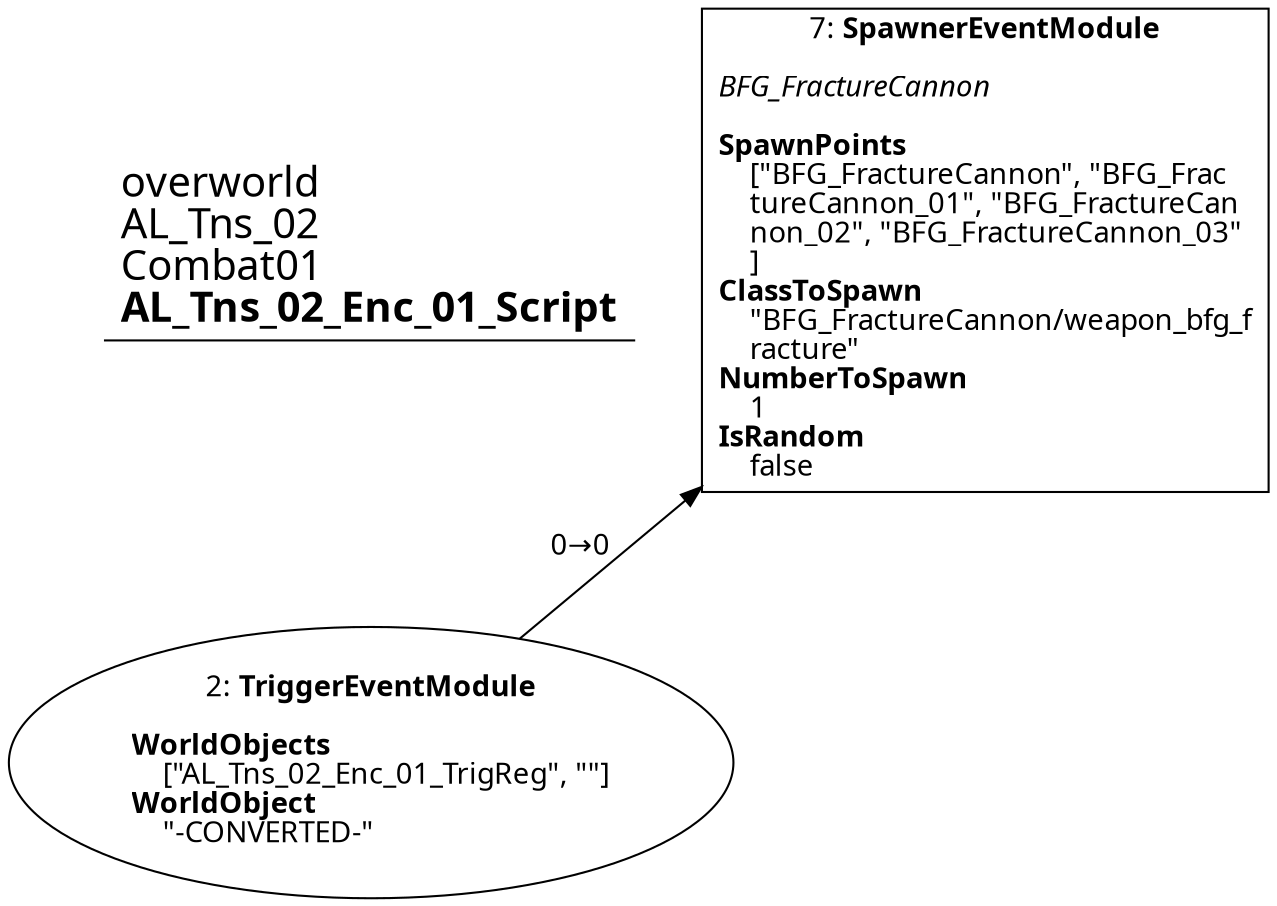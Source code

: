 digraph {
    layout = fdp;
    overlap = prism;
    sep = "+16";
    splines = spline;

    node [ shape = box ];

    graph [ fontname = "Segoe UI" ];
    node [ fontname = "Segoe UI" ];
    edge [ fontname = "Segoe UI" ];

    2 [ label = <2: <b>TriggerEventModule</b><br/><br/><b>WorldObjects</b><br align="left"/>    [&quot;AL_Tns_02_Enc_01_TrigReg&quot;, &quot;&quot;]<br align="left"/><b>WorldObject</b><br align="left"/>    &quot;-CONVERTED-&quot;<br align="left"/>> ];
    2 [ shape = oval ]
    2 [ pos = "-0.049000002,-0.532!" ];
    2 -> 7 [ label = "0→0" ];

    7 [ label = <7: <b>SpawnerEventModule</b><br/><br/><i>BFG_FractureCannon<br align="left"/></i><br align="left"/><b>SpawnPoints</b><br align="left"/>    [&quot;BFG_FractureCannon&quot;, &quot;BFG_Frac<br align="left"/>    tureCannon_01&quot;, &quot;BFG_FractureCan<br align="left"/>    non_02&quot;, &quot;BFG_FractureCannon_03&quot;<br align="left"/>    ]<br align="left"/><b>ClassToSpawn</b><br align="left"/>    &quot;BFG_FractureCannon/weapon_bfg_f<br align="left"/>    racture&quot;<br align="left"/><b>NumberToSpawn</b><br align="left"/>    1<br align="left"/><b>IsRandom</b><br align="left"/>    false<br align="left"/>> ];
    7 [ pos = "0.34300002,-0.20500001!" ];

    title [ pos = "-0.05,-0.20400001!" ];
    title [ shape = underline ];
    title [ label = <<font point-size="20">overworld<br align="left"/>AL_Tns_02<br align="left"/>Combat01<br align="left"/><b>AL_Tns_02_Enc_01_Script</b><br align="left"/></font>> ];
}
